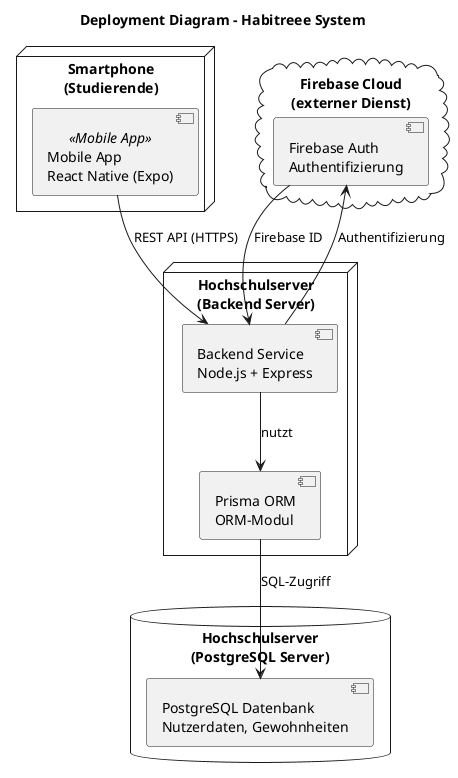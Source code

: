 @startuml
!define RECTANGLE class

title Deployment Diagram – Habitreee System

' Smartphone der Nutzer
node "Smartphone\n(Studierende)" {
  [Mobile App\nReact Native (Expo)] <<Mobile App>>
}

' Firebase Auth (externer Dienst)
cloud "Firebase Cloud\n(externer Dienst)" {
  [Firebase Auth\nAuthentifizierung]
}

' Hochschulserver mit Backend
node "Hochschulserver\n(Backend Server)" {
  [Backend Service\nNode.js + Express]
  [Prisma ORM\nORM-Modul]

  '[Backend Service] --> [Prisma ORM] : nutzt
}

' PostgreSQL Datenbank (eigener Server oder gehostet)
database "Hochschulserver\n(PostgreSQL Server)" {
  [PostgreSQL Datenbank\nNutzerdaten, Gewohnheiten]
}

' Verbindungen
[Mobile App\nReact Native (Expo)] --> [Backend Service\nNode.js + Express] : REST API (HTTPS)
[Backend Service\nNode.js + Express] --> [Firebase Auth\nAuthentifizierung] : Authentifizierung
[Firebase Auth\nAuthentifizierung] --> [Backend Service\nNode.js + Express] : Firebase ID
[Prisma ORM\nORM-Modul] --> [PostgreSQL Datenbank\nNutzerdaten, Gewohnheiten] : SQL-Zugriff
[Backend Service\nNode.js + Express] --> [Prisma ORM\nORM-Modul] : nutzt

@enduml
